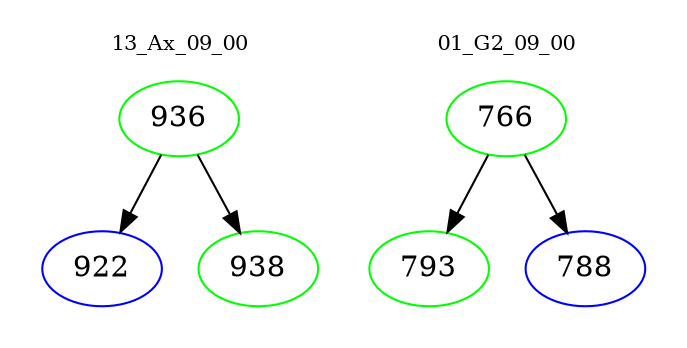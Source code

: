 digraph{
subgraph cluster_0 {
color = white
label = "13_Ax_09_00";
fontsize=10;
T0_936 [label="936", color="green"]
T0_936 -> T0_922 [color="black"]
T0_922 [label="922", color="blue"]
T0_936 -> T0_938 [color="black"]
T0_938 [label="938", color="green"]
}
subgraph cluster_1 {
color = white
label = "01_G2_09_00";
fontsize=10;
T1_766 [label="766", color="green"]
T1_766 -> T1_793 [color="black"]
T1_793 [label="793", color="green"]
T1_766 -> T1_788 [color="black"]
T1_788 [label="788", color="blue"]
}
}

